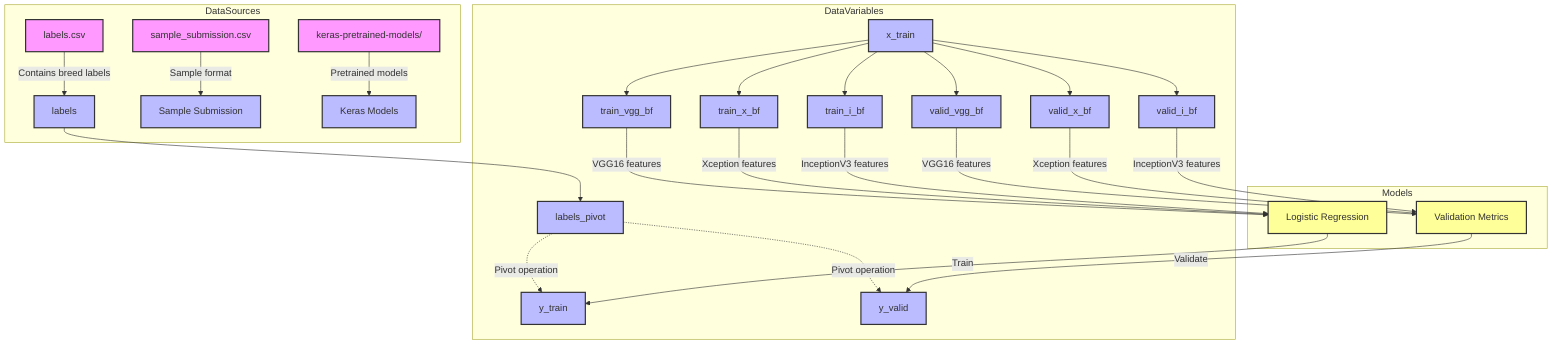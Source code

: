 flowchart TD
    subgraph DataSources
        A1["labels.csv"]:::dataSource -- Contains breed labels --> B1["labels"]:::dataVariable
        A2["sample_submission.csv"]:::dataSource -- Sample format --> B2["Sample Submission"]:::dataVariable
        A3["keras-pretrained-models/"]:::dataSource -- Pretrained models --> B3["Keras Models"]:::dataVariable
    end
    
    subgraph DataVariables
        B1 --> C1["labels_pivot"]:::dataVariable
        C1 -.-> |"Pivot operation"| D1["y_train"]:::dataVariable
        C1 -.-> |"Pivot operation"| D2["y_valid"]:::dataVariable

        E1["x_train"]:::dataVariable --> F1["train_vgg_bf"]:::dataVariable
        E1 --> F2["valid_vgg_bf"]:::dataVariable
        E1 --> F3["train_x_bf"]:::dataVariable
        E1 --> F4["valid_x_bf"]:::dataVariable
        E1 --> F5["train_i_bf"]:::dataVariable
        E1 --> F6["valid_i_bf"]:::dataVariable
    end
    
    subgraph Models
        F1 -- "VGG16 features" --> G1["Logistic Regression"]
        F2 -- "VGG16 features" --> H1["Validation Metrics"]
        F3 -- "Xception features" --> G1
        F4 -- "Xception features" --> H1
        F5 -- "InceptionV3 features" --> G1
        F6 -- "InceptionV3 features" --> H1
    end
    
    classDef dataSource fill:#f9f,stroke:#333,stroke-width:2px;
    classDef dataVariable fill:#bbf,stroke:#333,stroke-width:2px;
    classDef model fill:#ff9,stroke:#333,stroke-width:2px;
    
    G1:::model -- "Train" --> D1
    H1:::model -- "Validate" --> D2

    %% Comment for each major transformation
    %% A1, A2, A3 are the initial data sources.
    %% B1, C1, D1, D2 show transformations involving data pivots and train/validation splits.
    %% E1, F1-F6 are for feature extraction using various models.
    %% G1 is the Logistic Regression model, trained and validated using bottleneck features.